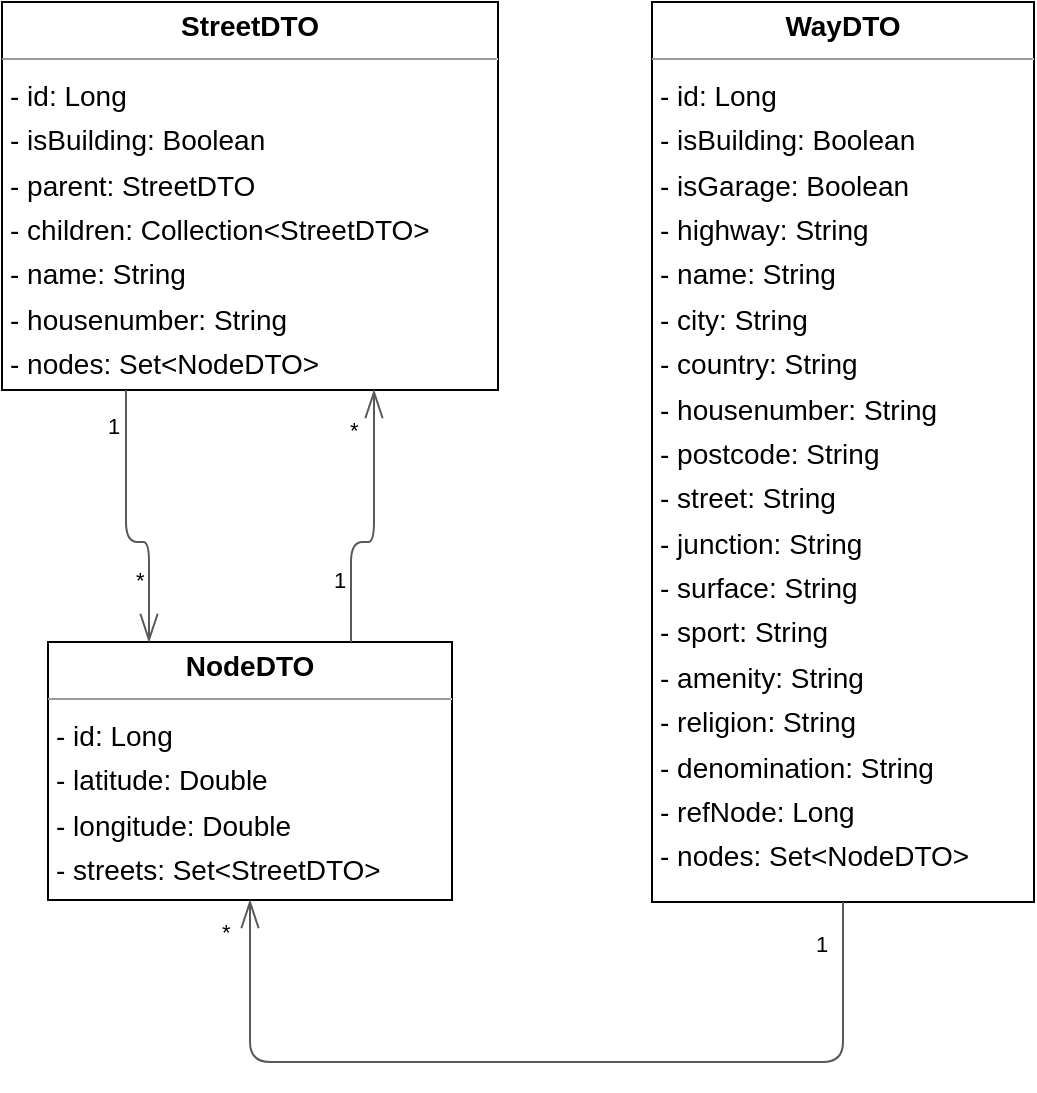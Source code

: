 <mxfile version="24.8.6">
  <diagram id="hN_6aUg678J2-nmBgq0v" name="Seite-1">
    <mxGraphModel dx="910" dy="611" grid="1" gridSize="10" guides="1" tooltips="1" connect="1" arrows="1" fold="1" page="0" pageScale="1" pageWidth="827" pageHeight="1169" background="none" math="0" shadow="0">
      <root>
        <mxCell id="0" />
        <mxCell id="1" parent="0" />
        <mxCell id="node1" value="&lt;p style=&quot;margin:0px;margin-top:4px;text-align:center;&quot;&gt;&lt;b&gt;NodeDTO&lt;/b&gt;&lt;/p&gt;&lt;hr size=&quot;1&quot;&gt;&lt;p style=&quot;margin:0 0 0 4px;line-height:1.6;&quot;&gt;- id: Long&lt;br&gt;&lt;/p&gt;&lt;p style=&quot;margin:0 0 0 4px;line-height:1.6;&quot;&gt;- latitude: Double&lt;br&gt;- longitude: Double&lt;br&gt;- streets: Set&amp;lt;StreetDTO&amp;gt;&lt;br&gt;&lt;/p&gt;" style="verticalAlign=top;align=left;overflow=fill;fontSize=14;fontFamily=Helvetica;html=1;rounded=0;shadow=0;comic=0;labelBackgroundColor=none;strokeWidth=1;" parent="1" vertex="1">
          <mxGeometry x="-42" y="320" width="202" height="129" as="geometry" />
        </mxCell>
        <mxCell id="node0" value="&lt;p style=&quot;margin:0px;margin-top:4px;text-align:center;&quot;&gt;&lt;b&gt;StreetDTO&lt;/b&gt;&lt;/p&gt;&lt;hr size=&quot;1&quot;&gt;&lt;p style=&quot;margin:0 0 0 4px;line-height:1.6;&quot;&gt;- id: Long&lt;br&gt;&lt;/p&gt;&lt;p style=&quot;margin:0 0 0 4px;line-height:1.6;&quot;&gt;- isBuilding: Boolean&lt;/p&gt;&lt;p style=&quot;margin:0 0 0 4px;line-height:1.6;&quot;&gt;- parent: StreetDTO&lt;/p&gt;&lt;p style=&quot;margin:0 0 0 4px;line-height:1.6;&quot;&gt;- children: Collection&amp;lt;StreetDTO&amp;gt;&lt;br&gt;- name: String&lt;br&gt;- housenumber: String&lt;br&gt;- nodes: Set&amp;lt;NodeDTO&amp;gt;&lt;br&gt;&lt;/p&gt;" style="verticalAlign=top;align=left;overflow=fill;fontSize=14;fontFamily=Helvetica;html=1;rounded=0;shadow=0;comic=0;labelBackgroundColor=none;strokeWidth=1;" parent="1" vertex="1">
          <mxGeometry x="-65" width="248" height="194" as="geometry" />
        </mxCell>
        <mxCell id="node2" value="&lt;p style=&quot;margin:0px;margin-top:4px;text-align:center;&quot;&gt;&lt;b&gt;WayDTO&lt;/b&gt;&lt;/p&gt;&lt;hr size=&quot;1&quot;&gt;&lt;p style=&quot;margin:0 0 0 4px;line-height:1.6;&quot;&gt;- id: Long&lt;br&gt;&lt;/p&gt;&lt;p style=&quot;margin:0 0 0 4px;line-height:1.6;&quot;&gt;- isBuilding: Boolean&lt;/p&gt;&lt;p style=&quot;margin:0 0 0 4px;line-height:1.6;&quot;&gt;- isGarage: Boolean&lt;/p&gt;&lt;p style=&quot;margin:0 0 0 4px;line-height:1.6;&quot;&gt;- highway: String&lt;/p&gt;&lt;p style=&quot;margin:0 0 0 4px;line-height:1.6;&quot;&gt;- name: String&lt;/p&gt;&lt;p style=&quot;margin:0 0 0 4px;line-height:1.6;&quot;&gt;- city: String&lt;/p&gt;&lt;p style=&quot;margin:0 0 0 4px;line-height:1.6;&quot;&gt;- country: String&lt;/p&gt;&lt;p style=&quot;margin:0 0 0 4px;line-height:1.6;&quot;&gt;- housenumber: String&lt;/p&gt;&lt;p style=&quot;margin:0 0 0 4px;line-height:1.6;&quot;&gt;- postcode: String&lt;/p&gt;&lt;p style=&quot;margin:0 0 0 4px;line-height:1.6;&quot;&gt;- street: String&lt;/p&gt;&lt;p style=&quot;margin:0 0 0 4px;line-height:1.6;&quot;&gt;- junction: String&lt;br&gt;- surface: String&lt;br&gt;- sport: String&lt;br&gt;- amenity: String&lt;/p&gt;&lt;p style=&quot;margin:0 0 0 4px;line-height:1.6;&quot;&gt;- religion: String&lt;/p&gt;&lt;p style=&quot;margin:0 0 0 4px;line-height:1.6;&quot;&gt;- denomination: String&lt;br&gt;- refNode: Long&lt;br&gt;- nodes: Set&amp;lt;NodeDTO&amp;gt;&lt;br&gt;&lt;br&gt;&lt;br&gt;&lt;/p&gt;" style="verticalAlign=top;align=left;overflow=fill;fontSize=14;fontFamily=Helvetica;html=1;rounded=0;shadow=0;comic=0;labelBackgroundColor=none;strokeWidth=1;" parent="1" vertex="1">
          <mxGeometry x="260" width="191" height="450" as="geometry" />
        </mxCell>
        <mxCell id="edge0" value="" style="html=1;rounded=1;edgeStyle=orthogonalEdgeStyle;dashed=0;startArrow=diamondThinstartSize=12;endArrow=openThin;endSize=12;strokeColor=#595959;exitX=0.750;exitY=0.000;exitDx=0;exitDy=0;entryX=0.750;entryY=1.000;entryDx=0;entryDy=0;" parent="1" source="node1" target="node0" edge="1">
          <mxGeometry width="50" height="50" relative="1" as="geometry">
            <Array as="points">
              <mxPoint x="110" y="270" />
              <mxPoint x="121" y="270" />
            </Array>
          </mxGeometry>
        </mxCell>
        <mxCell id="label0" value="1" style="edgeLabel;resizable=0;html=1;align=left;verticalAlign=top;strokeColor=default;" parent="edge0" vertex="1" connectable="0">
          <mxGeometry x="99" y="276" as="geometry" />
        </mxCell>
        <mxCell id="label4" value="*" style="edgeLabel;resizable=0;html=1;align=left;verticalAlign=top;strokeColor=default;" parent="edge0" vertex="1" connectable="0">
          <mxGeometry x="107" y="201" as="geometry" />
        </mxCell>
        <mxCell id="edge1" value="" style="html=1;rounded=1;edgeStyle=orthogonalEdgeStyle;dashed=0;startArrow=diamondThinstartSize=12;endArrow=openThin;endSize=12;strokeColor=#595959;exitX=0.250;exitY=1.000;exitDx=0;exitDy=0;entryX=0.250;entryY=0.000;entryDx=0;entryDy=0;" parent="1" source="node0" target="node1" edge="1">
          <mxGeometry width="50" height="50" relative="1" as="geometry">
            <Array as="points">
              <mxPoint x="-3" y="270" />
              <mxPoint x="9" y="270" />
            </Array>
          </mxGeometry>
        </mxCell>
        <mxCell id="label6" value="1" style="edgeLabel;resizable=0;html=1;align=left;verticalAlign=top;strokeColor=default;" parent="edge1" vertex="1" connectable="0">
          <mxGeometry x="-14" y="199" as="geometry" />
        </mxCell>
        <mxCell id="label10" value="*" style="edgeLabel;resizable=0;html=1;align=left;verticalAlign=top;strokeColor=default;" parent="edge1" vertex="1" connectable="0">
          <mxGeometry y="276" as="geometry" />
        </mxCell>
        <mxCell id="edge2" value="" style="html=1;rounded=1;edgeStyle=orthogonalEdgeStyle;dashed=0;startArrow=diamondThinstartSize=12;endArrow=openThin;endSize=12;strokeColor=#595959;exitX=0.5;exitY=1;exitDx=0;exitDy=0;entryX=0.500;entryY=1.000;entryDx=0;entryDy=0;" parent="1" source="node2" target="node1" edge="1">
          <mxGeometry width="50" height="50" relative="1" as="geometry">
            <Array as="points">
              <mxPoint x="356" y="530" />
              <mxPoint x="59" y="530" />
            </Array>
          </mxGeometry>
        </mxCell>
        <mxCell id="label12" value="1" style="edgeLabel;resizable=0;html=1;align=left;verticalAlign=top;strokeColor=default;" parent="edge2" vertex="1" connectable="0">
          <mxGeometry x="340" y="458" as="geometry" />
        </mxCell>
        <mxCell id="label16" value="*" style="edgeLabel;resizable=0;html=1;align=left;verticalAlign=top;strokeColor=default;" parent="edge2" vertex="1" connectable="0">
          <mxGeometry x="43" y="452" as="geometry" />
        </mxCell>
      </root>
    </mxGraphModel>
  </diagram>
</mxfile>
